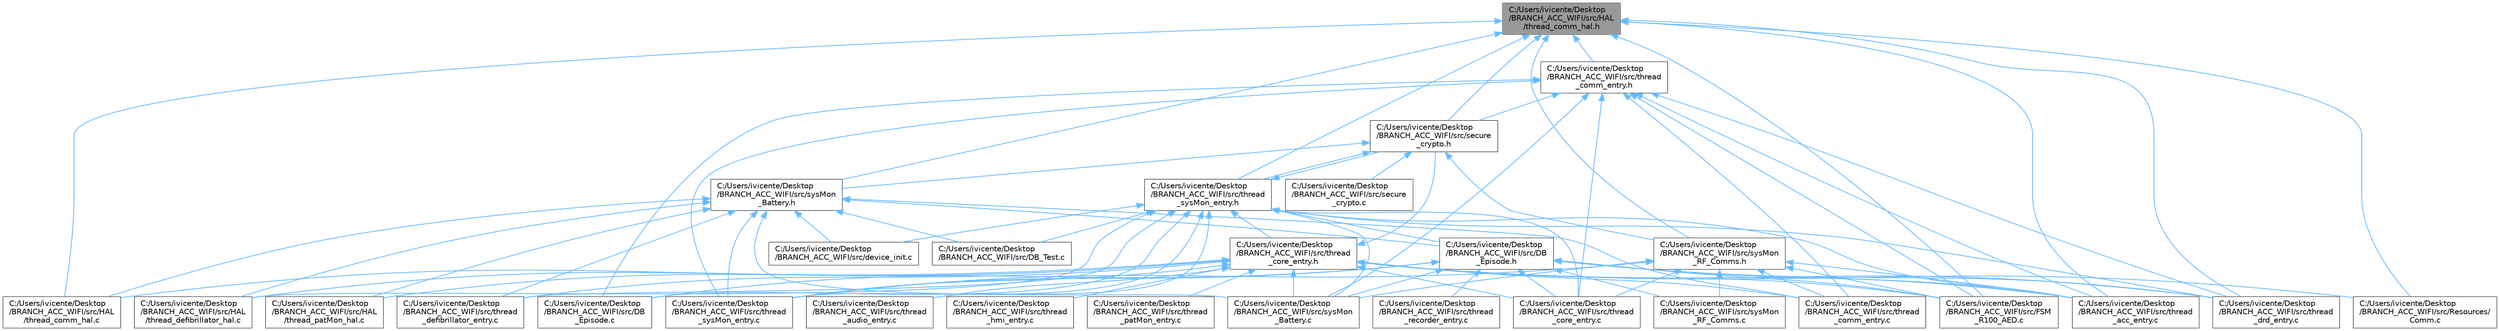 digraph "C:/Users/ivicente/Desktop/BRANCH_ACC_WIFI/src/HAL/thread_comm_hal.h"
{
 // LATEX_PDF_SIZE
  bgcolor="transparent";
  edge [fontname=Helvetica,fontsize=10,labelfontname=Helvetica,labelfontsize=10];
  node [fontname=Helvetica,fontsize=10,shape=box,height=0.2,width=0.4];
  Node1 [id="Node000001",label="C:/Users/ivicente/Desktop\l/BRANCH_ACC_WIFI/src/HAL\l/thread_comm_hal.h",height=0.2,width=0.4,color="gray40", fillcolor="grey60", style="filled", fontcolor="black",tooltip="Header with functions related to the HAL Comm."];
  Node1 -> Node2 [id="edge80_Node000001_Node000002",dir="back",color="steelblue1",style="solid",tooltip=" "];
  Node2 [id="Node000002",label="C:/Users/ivicente/Desktop\l/BRANCH_ACC_WIFI/src/FSM\l_R100_AED.c",height=0.2,width=0.4,color="grey40", fillcolor="white", style="filled",URL="$a00023.html",tooltip=" "];
  Node1 -> Node3 [id="edge81_Node000001_Node000003",dir="back",color="steelblue1",style="solid",tooltip=" "];
  Node3 [id="Node000003",label="C:/Users/ivicente/Desktop\l/BRANCH_ACC_WIFI/src/HAL\l/thread_comm_hal.c",height=0.2,width=0.4,color="grey40", fillcolor="white", style="filled",URL="$a00188.html",tooltip="HAL for Comm Thread."];
  Node1 -> Node4 [id="edge82_Node000001_Node000004",dir="back",color="steelblue1",style="solid",tooltip=" "];
  Node4 [id="Node000004",label="C:/Users/ivicente/Desktop\l/BRANCH_ACC_WIFI/src/Resources/\lComm.c",height=0.2,width=0.4,color="grey40", fillcolor="white", style="filled",URL="$a00236.html",tooltip=" "];
  Node1 -> Node5 [id="edge83_Node000001_Node000005",dir="back",color="steelblue1",style="solid",tooltip=" "];
  Node5 [id="Node000005",label="C:/Users/ivicente/Desktop\l/BRANCH_ACC_WIFI/src/secure\l_crypto.h",height=0.2,width=0.4,color="grey40", fillcolor="white", style="filled",URL="$a00050.html",tooltip="NetX secure for check certificates."];
  Node5 -> Node6 [id="edge84_Node000005_Node000006",dir="back",color="steelblue1",style="solid",tooltip=" "];
  Node6 [id="Node000006",label="C:/Users/ivicente/Desktop\l/BRANCH_ACC_WIFI/src/secure\l_crypto.c",height=0.2,width=0.4,color="grey40", fillcolor="white", style="filled",URL="$a00047.html",tooltip="NetX secure for check certificates. To use these functions you must first call nx_init()."];
  Node5 -> Node7 [id="edge85_Node000005_Node000007",dir="back",color="steelblue1",style="solid",tooltip=" "];
  Node7 [id="Node000007",label="C:/Users/ivicente/Desktop\l/BRANCH_ACC_WIFI/src/sysMon\l_Battery.h",height=0.2,width=0.4,color="grey40", fillcolor="white", style="filled",URL="$a00056.html",tooltip="Header with functions related to the battery services."];
  Node7 -> Node8 [id="edge86_Node000007_Node000008",dir="back",color="steelblue1",style="solid",tooltip=" "];
  Node8 [id="Node000008",label="C:/Users/ivicente/Desktop\l/BRANCH_ACC_WIFI/src/DB\l_Episode.h",height=0.2,width=0.4,color="grey40", fillcolor="white", style="filled",URL="$a00005.html",tooltip="Episode header file."];
  Node8 -> Node9 [id="edge87_Node000008_Node000009",dir="back",color="steelblue1",style="solid",tooltip=" "];
  Node9 [id="Node000009",label="C:/Users/ivicente/Desktop\l/BRANCH_ACC_WIFI/src/DB\l_Episode.c",height=0.2,width=0.4,color="grey40", fillcolor="white", style="filled",URL="$a00002.html",tooltip=" "];
  Node8 -> Node2 [id="edge88_Node000008_Node000002",dir="back",color="steelblue1",style="solid",tooltip=" "];
  Node8 -> Node10 [id="edge89_Node000008_Node000010",dir="back",color="steelblue1",style="solid",tooltip=" "];
  Node10 [id="Node000010",label="C:/Users/ivicente/Desktop\l/BRANCH_ACC_WIFI/src/sysMon\l_Battery.c",height=0.2,width=0.4,color="grey40", fillcolor="white", style="filled",URL="$a00053.html",tooltip="Battery functions executed in the context of the SysMon thread."];
  Node8 -> Node11 [id="edge90_Node000008_Node000011",dir="back",color="steelblue1",style="solid",tooltip=" "];
  Node11 [id="Node000011",label="C:/Users/ivicente/Desktop\l/BRANCH_ACC_WIFI/src/sysMon\l_RF_Comms.c",height=0.2,width=0.4,color="grey40", fillcolor="white", style="filled",URL="$a00059.html",tooltip="RF communications executed in the context of the SysMon thread."];
  Node8 -> Node12 [id="edge91_Node000008_Node000012",dir="back",color="steelblue1",style="solid",tooltip=" "];
  Node12 [id="Node000012",label="C:/Users/ivicente/Desktop\l/BRANCH_ACC_WIFI/src/thread\l_acc_entry.c",height=0.2,width=0.4,color="grey40", fillcolor="white", style="filled",URL="$a00065.html",tooltip=" "];
  Node8 -> Node13 [id="edge92_Node000008_Node000013",dir="back",color="steelblue1",style="solid",tooltip=" "];
  Node13 [id="Node000013",label="C:/Users/ivicente/Desktop\l/BRANCH_ACC_WIFI/src/thread\l_core_entry.c",height=0.2,width=0.4,color="grey40", fillcolor="white", style="filled",URL="$a00086.html",tooltip=" "];
  Node8 -> Node14 [id="edge93_Node000008_Node000014",dir="back",color="steelblue1",style="solid",tooltip=" "];
  Node14 [id="Node000014",label="C:/Users/ivicente/Desktop\l/BRANCH_ACC_WIFI/src/thread\l_drd_entry.c",height=0.2,width=0.4,color="grey40", fillcolor="white", style="filled",URL="$a00098.html",tooltip=" "];
  Node8 -> Node15 [id="edge94_Node000008_Node000015",dir="back",color="steelblue1",style="solid",tooltip=" "];
  Node15 [id="Node000015",label="C:/Users/ivicente/Desktop\l/BRANCH_ACC_WIFI/src/thread\l_recorder_entry.c",height=0.2,width=0.4,color="grey40", fillcolor="white", style="filled",URL="$a00122.html",tooltip=" "];
  Node8 -> Node16 [id="edge95_Node000008_Node000016",dir="back",color="steelblue1",style="solid",tooltip=" "];
  Node16 [id="Node000016",label="C:/Users/ivicente/Desktop\l/BRANCH_ACC_WIFI/src/thread\l_sysMon_entry.c",height=0.2,width=0.4,color="grey40", fillcolor="white", style="filled",URL="$a00128.html",tooltip=" "];
  Node7 -> Node17 [id="edge96_Node000007_Node000017",dir="back",color="steelblue1",style="solid",tooltip=" "];
  Node17 [id="Node000017",label="C:/Users/ivicente/Desktop\l/BRANCH_ACC_WIFI/src/DB_Test.c",height=0.2,width=0.4,color="grey40", fillcolor="white", style="filled",URL="$a00008.html",tooltip=" "];
  Node7 -> Node3 [id="edge97_Node000007_Node000003",dir="back",color="steelblue1",style="solid",tooltip=" "];
  Node7 -> Node18 [id="edge98_Node000007_Node000018",dir="back",color="steelblue1",style="solid",tooltip=" "];
  Node18 [id="Node000018",label="C:/Users/ivicente/Desktop\l/BRANCH_ACC_WIFI/src/HAL\l/thread_defibrillator_hal.c",height=0.2,width=0.4,color="grey40", fillcolor="white", style="filled",URL="$a00200.html",tooltip=" "];
  Node7 -> Node19 [id="edge99_Node000007_Node000019",dir="back",color="steelblue1",style="solid",tooltip=" "];
  Node19 [id="Node000019",label="C:/Users/ivicente/Desktop\l/BRANCH_ACC_WIFI/src/HAL\l/thread_patMon_hal.c",height=0.2,width=0.4,color="grey40", fillcolor="white", style="filled",URL="$a00218.html",tooltip=" "];
  Node7 -> Node20 [id="edge100_Node000007_Node000020",dir="back",color="steelblue1",style="solid",tooltip=" "];
  Node20 [id="Node000020",label="C:/Users/ivicente/Desktop\l/BRANCH_ACC_WIFI/src/device_init.c",height=0.2,width=0.4,color="grey40", fillcolor="white", style="filled",URL="$a00014.html",tooltip=" "];
  Node7 -> Node10 [id="edge101_Node000007_Node000010",dir="back",color="steelblue1",style="solid",tooltip=" "];
  Node7 -> Node21 [id="edge102_Node000007_Node000021",dir="back",color="steelblue1",style="solid",tooltip=" "];
  Node21 [id="Node000021",label="C:/Users/ivicente/Desktop\l/BRANCH_ACC_WIFI/src/thread\l_comm_entry.c",height=0.2,width=0.4,color="grey40", fillcolor="white", style="filled",URL="$a00080.html",tooltip="Comm Thread."];
  Node7 -> Node22 [id="edge103_Node000007_Node000022",dir="back",color="steelblue1",style="solid",tooltip=" "];
  Node22 [id="Node000022",label="C:/Users/ivicente/Desktop\l/BRANCH_ACC_WIFI/src/thread\l_defibrillator_entry.c",height=0.2,width=0.4,color="grey40", fillcolor="white", style="filled",URL="$a00092.html",tooltip=" "];
  Node7 -> Node16 [id="edge104_Node000007_Node000016",dir="back",color="steelblue1",style="solid",tooltip=" "];
  Node5 -> Node23 [id="edge105_Node000005_Node000023",dir="back",color="steelblue1",style="solid",tooltip=" "];
  Node23 [id="Node000023",label="C:/Users/ivicente/Desktop\l/BRANCH_ACC_WIFI/src/sysMon\l_RF_Comms.h",height=0.2,width=0.4,color="grey40", fillcolor="white", style="filled",URL="$a00062.html",tooltip="Header with functions related to the RF comms services."];
  Node23 -> Node2 [id="edge106_Node000023_Node000002",dir="back",color="steelblue1",style="solid",tooltip=" "];
  Node23 -> Node10 [id="edge107_Node000023_Node000010",dir="back",color="steelblue1",style="solid",tooltip=" "];
  Node23 -> Node11 [id="edge108_Node000023_Node000011",dir="back",color="steelblue1",style="solid",tooltip=" "];
  Node23 -> Node12 [id="edge109_Node000023_Node000012",dir="back",color="steelblue1",style="solid",tooltip=" "];
  Node23 -> Node21 [id="edge110_Node000023_Node000021",dir="back",color="steelblue1",style="solid",tooltip=" "];
  Node23 -> Node13 [id="edge111_Node000023_Node000013",dir="back",color="steelblue1",style="solid",tooltip=" "];
  Node23 -> Node16 [id="edge112_Node000023_Node000016",dir="back",color="steelblue1",style="solid",tooltip=" "];
  Node5 -> Node24 [id="edge113_Node000005_Node000024",dir="back",color="steelblue1",style="solid",tooltip=" "];
  Node24 [id="Node000024",label="C:/Users/ivicente/Desktop\l/BRANCH_ACC_WIFI/src/thread\l_sysMon_entry.h",height=0.2,width=0.4,color="grey40", fillcolor="white", style="filled",URL="$a00131.html",tooltip="Header with functions related to the system monitor service."];
  Node24 -> Node9 [id="edge114_Node000024_Node000009",dir="back",color="steelblue1",style="solid",tooltip=" "];
  Node24 -> Node8 [id="edge115_Node000024_Node000008",dir="back",color="steelblue1",style="solid",tooltip=" "];
  Node24 -> Node17 [id="edge116_Node000024_Node000017",dir="back",color="steelblue1",style="solid",tooltip=" "];
  Node24 -> Node18 [id="edge117_Node000024_Node000018",dir="back",color="steelblue1",style="solid",tooltip=" "];
  Node24 -> Node20 [id="edge118_Node000024_Node000020",dir="back",color="steelblue1",style="solid",tooltip=" "];
  Node24 -> Node5 [id="edge119_Node000024_Node000005",dir="back",color="steelblue1",style="solid",tooltip=" "];
  Node24 -> Node10 [id="edge120_Node000024_Node000010",dir="back",color="steelblue1",style="solid",tooltip=" "];
  Node24 -> Node12 [id="edge121_Node000024_Node000012",dir="back",color="steelblue1",style="solid",tooltip=" "];
  Node24 -> Node25 [id="edge122_Node000024_Node000025",dir="back",color="steelblue1",style="solid",tooltip=" "];
  Node25 [id="Node000025",label="C:/Users/ivicente/Desktop\l/BRANCH_ACC_WIFI/src/thread\l_audio_entry.c",height=0.2,width=0.4,color="grey40", fillcolor="white", style="filled",URL="$a00074.html",tooltip=" "];
  Node24 -> Node13 [id="edge123_Node000024_Node000013",dir="back",color="steelblue1",style="solid",tooltip=" "];
  Node24 -> Node26 [id="edge124_Node000024_Node000026",dir="back",color="steelblue1",style="solid",tooltip=" "];
  Node26 [id="Node000026",label="C:/Users/ivicente/Desktop\l/BRANCH_ACC_WIFI/src/thread\l_core_entry.h",height=0.2,width=0.4,color="grey40", fillcolor="white", style="filled",URL="$a00089.html",tooltip="Header with functions related to the core service."];
  Node26 -> Node2 [id="edge125_Node000026_Node000002",dir="back",color="steelblue1",style="solid",tooltip=" "];
  Node26 -> Node3 [id="edge126_Node000026_Node000003",dir="back",color="steelblue1",style="solid",tooltip=" "];
  Node26 -> Node18 [id="edge127_Node000026_Node000018",dir="back",color="steelblue1",style="solid",tooltip=" "];
  Node26 -> Node19 [id="edge128_Node000026_Node000019",dir="back",color="steelblue1",style="solid",tooltip=" "];
  Node26 -> Node4 [id="edge129_Node000026_Node000004",dir="back",color="steelblue1",style="solid",tooltip=" "];
  Node26 -> Node5 [id="edge130_Node000026_Node000005",dir="back",color="steelblue1",style="solid",tooltip=" "];
  Node26 -> Node10 [id="edge131_Node000026_Node000010",dir="back",color="steelblue1",style="solid",tooltip=" "];
  Node26 -> Node12 [id="edge132_Node000026_Node000012",dir="back",color="steelblue1",style="solid",tooltip=" "];
  Node26 -> Node25 [id="edge133_Node000026_Node000025",dir="back",color="steelblue1",style="solid",tooltip=" "];
  Node26 -> Node21 [id="edge134_Node000026_Node000021",dir="back",color="steelblue1",style="solid",tooltip=" "];
  Node26 -> Node13 [id="edge135_Node000026_Node000013",dir="back",color="steelblue1",style="solid",tooltip=" "];
  Node26 -> Node22 [id="edge136_Node000026_Node000022",dir="back",color="steelblue1",style="solid",tooltip=" "];
  Node26 -> Node14 [id="edge137_Node000026_Node000014",dir="back",color="steelblue1",style="solid",tooltip=" "];
  Node26 -> Node27 [id="edge138_Node000026_Node000027",dir="back",color="steelblue1",style="solid",tooltip=" "];
  Node27 [id="Node000027",label="C:/Users/ivicente/Desktop\l/BRANCH_ACC_WIFI/src/thread\l_hmi_entry.c",height=0.2,width=0.4,color="grey40", fillcolor="white", style="filled",URL="$a00110.html",tooltip=" "];
  Node26 -> Node28 [id="edge139_Node000026_Node000028",dir="back",color="steelblue1",style="solid",tooltip=" "];
  Node28 [id="Node000028",label="C:/Users/ivicente/Desktop\l/BRANCH_ACC_WIFI/src/thread\l_patMon_entry.c",height=0.2,width=0.4,color="grey40", fillcolor="white", style="filled",URL="$a00116.html",tooltip=" "];
  Node26 -> Node16 [id="edge140_Node000026_Node000016",dir="back",color="steelblue1",style="solid",tooltip=" "];
  Node24 -> Node22 [id="edge141_Node000024_Node000022",dir="back",color="steelblue1",style="solid",tooltip=" "];
  Node24 -> Node14 [id="edge142_Node000024_Node000014",dir="back",color="steelblue1",style="solid",tooltip=" "];
  Node24 -> Node16 [id="edge143_Node000024_Node000016",dir="back",color="steelblue1",style="solid",tooltip=" "];
  Node1 -> Node7 [id="edge144_Node000001_Node000007",dir="back",color="steelblue1",style="solid",tooltip=" "];
  Node1 -> Node23 [id="edge145_Node000001_Node000023",dir="back",color="steelblue1",style="solid",tooltip=" "];
  Node1 -> Node12 [id="edge146_Node000001_Node000012",dir="back",color="steelblue1",style="solid",tooltip=" "];
  Node1 -> Node29 [id="edge147_Node000001_Node000029",dir="back",color="steelblue1",style="solid",tooltip=" "];
  Node29 [id="Node000029",label="C:/Users/ivicente/Desktop\l/BRANCH_ACC_WIFI/src/thread\l_comm_entry.h",height=0.2,width=0.4,color="grey40", fillcolor="white", style="filled",URL="$a00083.html",tooltip="Header for Comm Thread entry."];
  Node29 -> Node9 [id="edge148_Node000029_Node000009",dir="back",color="steelblue1",style="solid",tooltip=" "];
  Node29 -> Node2 [id="edge149_Node000029_Node000002",dir="back",color="steelblue1",style="solid",tooltip=" "];
  Node29 -> Node5 [id="edge150_Node000029_Node000005",dir="back",color="steelblue1",style="solid",tooltip=" "];
  Node29 -> Node10 [id="edge151_Node000029_Node000010",dir="back",color="steelblue1",style="solid",tooltip=" "];
  Node29 -> Node12 [id="edge152_Node000029_Node000012",dir="back",color="steelblue1",style="solid",tooltip=" "];
  Node29 -> Node21 [id="edge153_Node000029_Node000021",dir="back",color="steelblue1",style="solid",tooltip=" "];
  Node29 -> Node13 [id="edge154_Node000029_Node000013",dir="back",color="steelblue1",style="solid",tooltip=" "];
  Node29 -> Node14 [id="edge155_Node000029_Node000014",dir="back",color="steelblue1",style="solid",tooltip=" "];
  Node29 -> Node16 [id="edge156_Node000029_Node000016",dir="back",color="steelblue1",style="solid",tooltip=" "];
  Node1 -> Node14 [id="edge157_Node000001_Node000014",dir="back",color="steelblue1",style="solid",tooltip=" "];
  Node1 -> Node24 [id="edge158_Node000001_Node000024",dir="back",color="steelblue1",style="solid",tooltip=" "];
}

